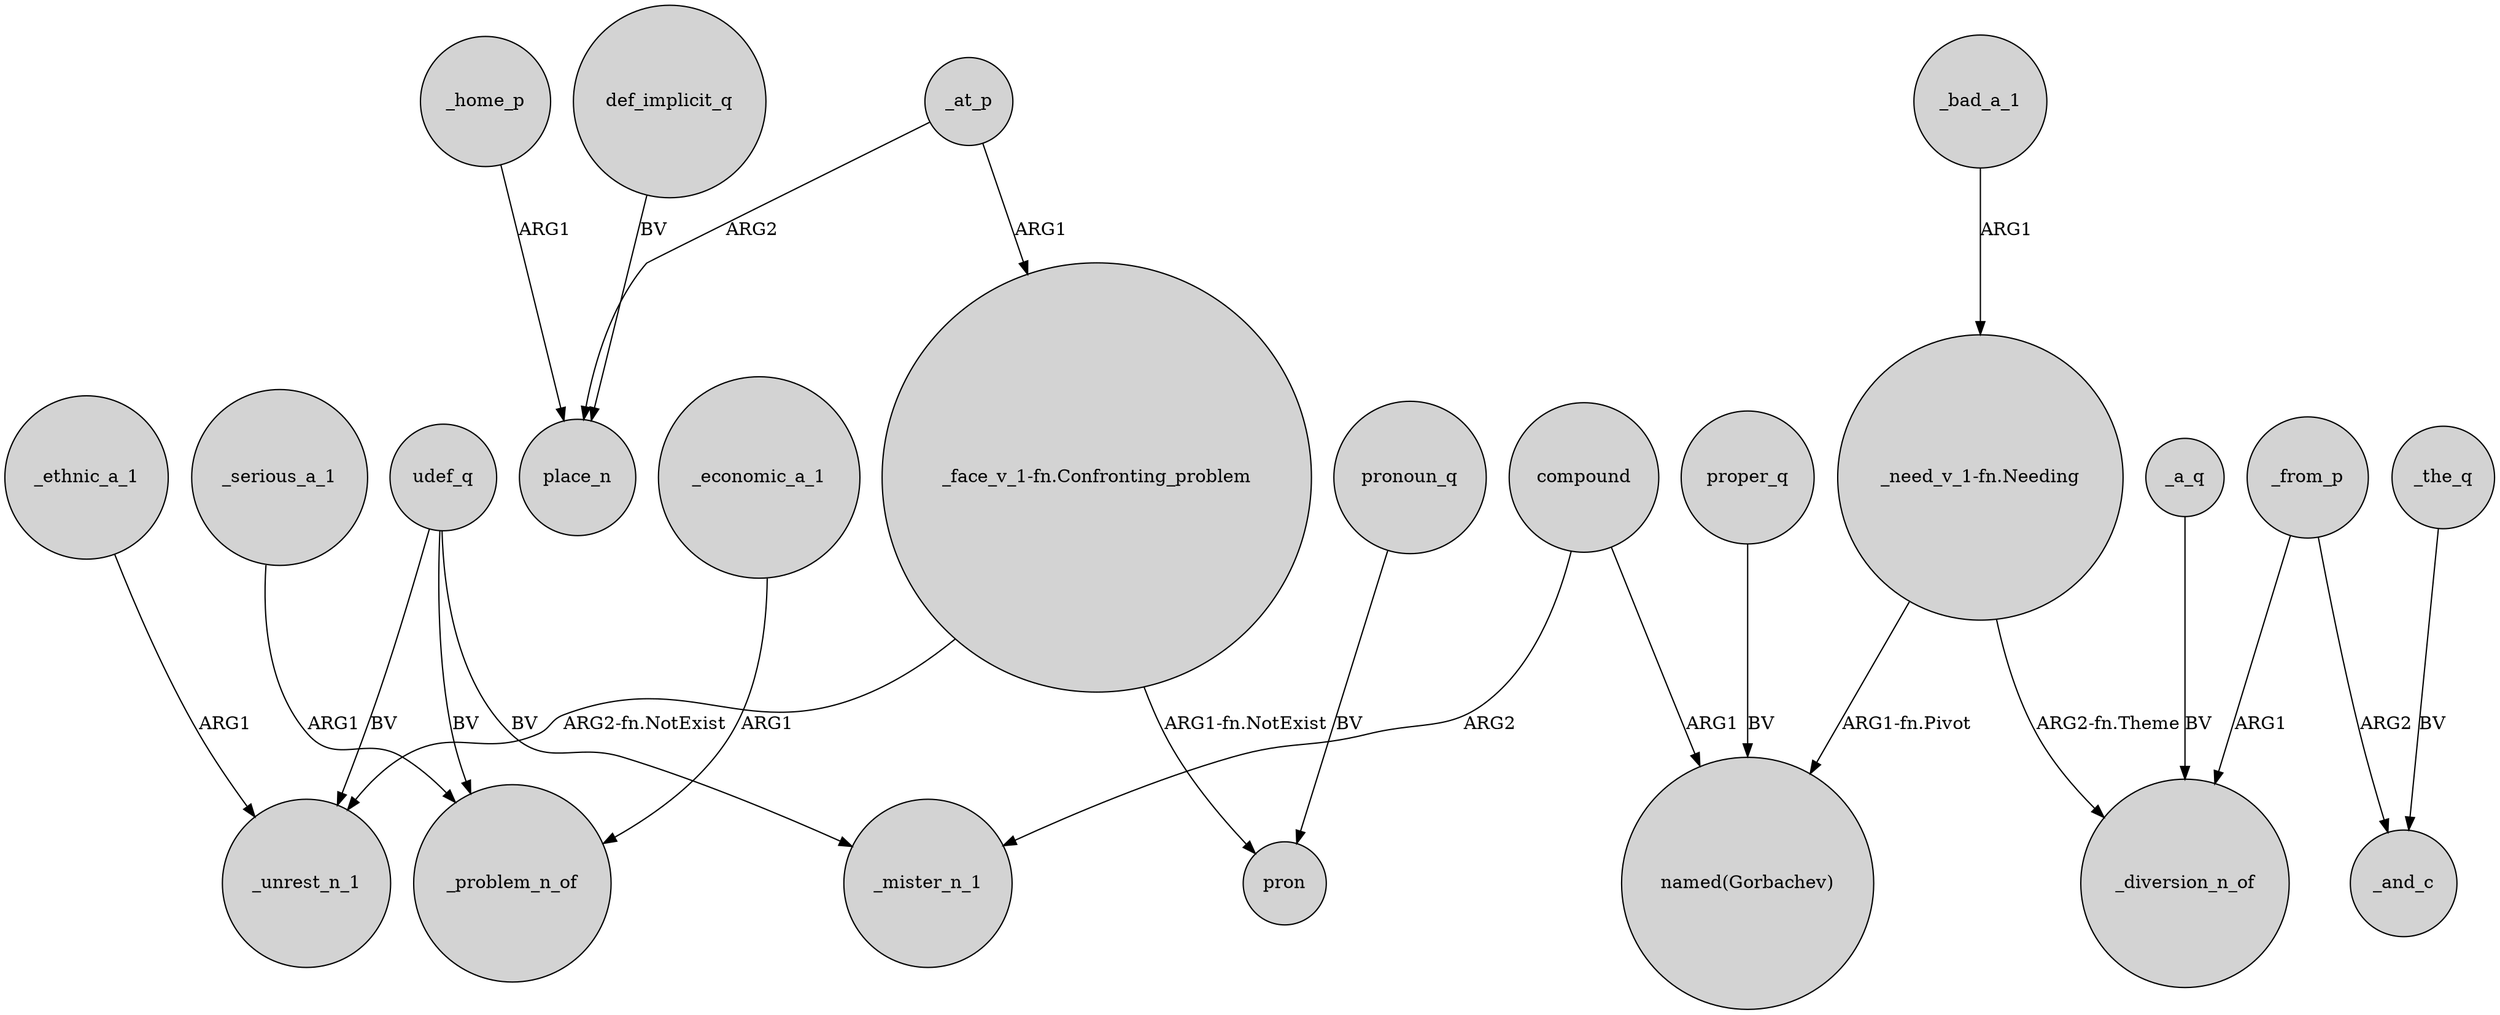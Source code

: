 digraph {
	node [shape=circle style=filled]
	_at_p -> place_n [label=ARG2]
	_the_q -> _and_c [label=BV]
	_bad_a_1 -> "_need_v_1-fn.Needing" [label=ARG1]
	_economic_a_1 -> _problem_n_of [label=ARG1]
	compound -> _mister_n_1 [label=ARG2]
	_ethnic_a_1 -> _unrest_n_1 [label=ARG1]
	"_need_v_1-fn.Needing" -> "named(Gorbachev)" [label="ARG1-fn.Pivot"]
	udef_q -> _mister_n_1 [label=BV]
	def_implicit_q -> place_n [label=BV]
	udef_q -> _problem_n_of [label=BV]
	compound -> "named(Gorbachev)" [label=ARG1]
	udef_q -> _unrest_n_1 [label=BV]
	pronoun_q -> pron [label=BV]
	"_need_v_1-fn.Needing" -> _diversion_n_of [label="ARG2-fn.Theme"]
	"_face_v_1-fn.Confronting_problem" -> pron [label="ARG1-fn.NotExist"]
	_at_p -> "_face_v_1-fn.Confronting_problem" [label=ARG1]
	"_face_v_1-fn.Confronting_problem" -> _unrest_n_1 [label="ARG2-fn.NotExist"]
	_from_p -> _diversion_n_of [label=ARG1]
	_serious_a_1 -> _problem_n_of [label=ARG1]
	_a_q -> _diversion_n_of [label=BV]
	_from_p -> _and_c [label=ARG2]
	proper_q -> "named(Gorbachev)" [label=BV]
	_home_p -> place_n [label=ARG1]
}
